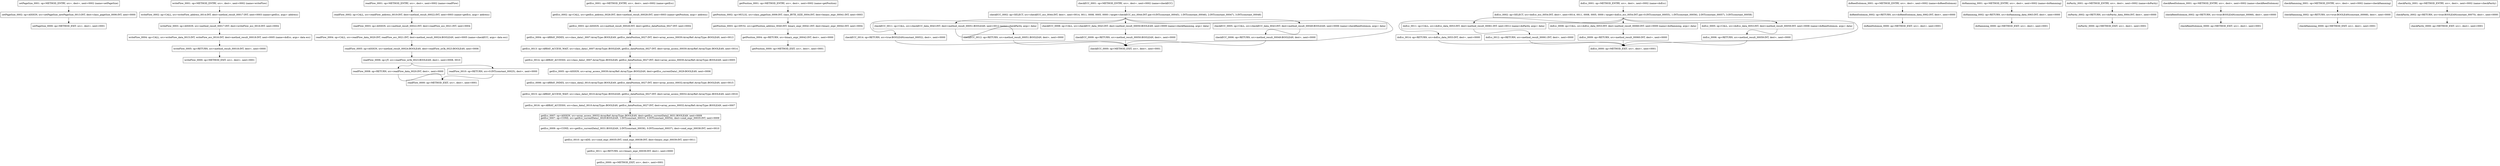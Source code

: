 digraph {
setPageSize_1 [shape = box, label ="setPageSize_0001: op=METHOD_ENTRY, src=, dest=, next=0002 (name=setPageSize)\l"];
setPageSize_1 -> setPageSize_2 [headport=n, tailport=s];
setPageSize_2 [shape = box, label ="setPageSize_0002: op=ASSIGN, src=setPageSize_newPageSize_0013:INT, dest=class_pageSize_0006:INT, next=0000\l"];
setPageSize_2 -> setPageSize_0 [headport=n, tailport=s];
setPageSize_0 [shape = box, label ="setPageSize_0000: op=METHOD_EXIT, src=, dest=, next=0001\l"];
writeFlow_1 [shape = box, label ="writeFlow_0001: op=METHOD_ENTRY, src=, dest=, next=0002 (name=writeFlow)\l"];
writeFlow_1 -> writeFlow_2 [headport=n, tailport=s];
writeFlow_2 [shape = box, label ="writeFlow_0002: op=CALL, src=writeFlow_address_0014:INT, dest=method_result_00017:INT, next=0003 (name=getEcc, args= address)\l"];
writeFlow_2 -> writeFlow_3 [headport=n, tailport=s];
writeFlow_3 [shape = box, label ="writeFlow_0003: op=ASSIGN, src=method_result_00017:INT, dest=writeFlow_ecc_0016:INT, next=0004\l"];
writeFlow_3 -> writeFlow_4 [headport=n, tailport=s];
writeFlow_4 [shape = box, label ="writeFlow_0004: op=CALL, src=writeFlow_data_0015:INT, writeFlow_ecc_0016:INT, dest=method_result_00018:INT, next=0005 (name=doEcc, args= data ecc)\l"];
writeFlow_4 -> writeFlow_5 [headport=n, tailport=s];
writeFlow_5 [shape = box, label ="writeFlow_0005: op=RETURN, src=method_result_00018:INT, dest=, next=0000\l"];
writeFlow_5 -> writeFlow_0 [headport=n, tailport=s];
writeFlow_0 [shape = box, label ="writeFlow_0000: op=METHOD_EXIT, src=, dest=, next=0001\l"];
readFlow_1 [shape = box, label ="readFlow_0001: op=METHOD_ENTRY, src=, dest=, next=0002 (name=readFlow)\l"];
readFlow_1 -> readFlow_2 [headport=n, tailport=s];
readFlow_2 [shape = box, label ="readFlow_0002: op=CALL, src=readFlow_address_0019:INT, dest=method_result_00022:INT, next=0003 (name=getEcc, args= address)\l"];
readFlow_2 -> readFlow_3 [headport=n, tailport=s];
readFlow_3 [shape = box, label ="readFlow_0003: op=ASSIGN, src=method_result_00022:INT, dest=readFlow_ecc_0021:INT, next=0004\l"];
readFlow_3 -> readFlow_4 [headport=n, tailport=s];
readFlow_4 [shape = box, label ="readFlow_0004: op=CALL, src=readFlow_data_0020:INT, readFlow_ecc_0021:INT, dest=method_result_00024:BOOLEAN, next=0005 (name=checkECC, args= data ecc)\l"];
readFlow_4 -> readFlow_5 [headport=n, tailport=s];
readFlow_5 [shape = box, label ="readFlow_0005: op=ASSIGN, src=method_result_00024:BOOLEAN, dest=readFlow_isOk_0023:BOOLEAN, next=0006\l"];
readFlow_5 -> readFlow_6 [headport=n, tailport=s];
readFlow_6 [shape = box, label ="readFlow_0006: op=JT, src=readFlow_isOk_0023:BOOLEAN, dest=, next=0008, 0010\l"];
readFlow_6 -> readFlow_8 [headport=n, tailport=s];
readFlow_6 -> readFlow_10 [headport=n, tailport=s];
readFlow_8 [shape = box, label ="readFlow_0008: op=RETURN, src=readFlow_data_0020:INT, dest=, next=0000\l"];
readFlow_8 -> readFlow_0 [headport=n, tailport=s];
readFlow_10 [shape = box, label ="readFlow_0010: op=RETURN, src=0:INT(constant_00025), dest=, next=0000\l"];
readFlow_10 -> readFlow_0 [headport=n, tailport=s];
readFlow_0 [shape = box, label ="readFlow_0000: op=METHOD_EXIT, src=, dest=, next=0001\l"];
getEcc_1 [shape = box, label ="getEcc_0001: op=METHOD_ENTRY, src=, dest=, next=0002 (name=getEcc)\l"];
getEcc_1 -> getEcc_2 [headport=n, tailport=s];
getEcc_2 [shape = box, label ="getEcc_0002: op=CALL, src=getEcc_address_0026:INT, dest=method_result_00028:INT, next=0003 (name=getPosition, args= address)\l"];
getEcc_2 -> getEcc_3 [headport=n, tailport=s];
getEcc_3 [shape = box, label ="getEcc_0003: op=ASSIGN, src=method_result_00028:INT, dest=getEcc_dataPosition_0027:INT, next=0004\l"];
getEcc_3 -> getEcc_4 [headport=n, tailport=s];
getEcc_4 [shape = box, label ="getEcc_0004: op=ARRAY_INDEX, src=class_data1_0007:ArrayType::BOOLEAN, getEcc_dataPosition_0027:INT, dest=array_access_00030:ArrayRef::ArrayType::BOOLEAN, next=0013\l"];
getEcc_4 -> getEcc_13 [headport=n, tailport=s];
getEcc_13 [shape = box, label ="getEcc_0013: op=ARRAY_ACCESS_WAIT, src=class_data1_0007:ArrayType::BOOLEAN, getEcc_dataPosition_0027:INT, dest=array_access_00030:ArrayRef::ArrayType::BOOLEAN, next=0014\l"];
getEcc_13 -> getEcc_14 [headport=n, tailport=s];
getEcc_14 [shape = box, label ="getEcc_0014: op=ARRAY_ACCESS0, src=class_data1_0007:ArrayType::BOOLEAN, getEcc_dataPosition_0027:INT, dest=array_access_00030:ArrayRef::ArrayType::BOOLEAN, next=0005\l"];
getEcc_14 -> getEcc_5 [headport=n, tailport=s];
getEcc_5 [shape = box, label ="getEcc_0005: op=ASSIGN, src=array_access_00030:ArrayRef::ArrayType::BOOLEAN, dest=getEcc_currentData1_0029:BOOLEAN, next=0006\l"];
getEcc_5 -> getEcc_6 [headport=n, tailport=s];
getEcc_6 [shape = box, label ="getEcc_0006: op=ARRAY_INDEX, src=class_data2_0010:ArrayType::BOOLEAN, getEcc_dataPosition_0027:INT, dest=array_access_00032:ArrayRef::ArrayType::BOOLEAN, next=0015\l"];
getEcc_6 -> getEcc_15 [headport=n, tailport=s];
getEcc_15 [shape = box, label ="getEcc_0015: op=ARRAY_ACCESS_WAIT, src=class_data2_0010:ArrayType::BOOLEAN, getEcc_dataPosition_0027:INT, dest=array_access_00032:ArrayRef::ArrayType::BOOLEAN, next=0016\l"];
getEcc_15 -> getEcc_16 [headport=n, tailport=s];
getEcc_16 [shape = box, label ="getEcc_0016: op=ARRAY_ACCESS0, src=class_data2_0010:ArrayType::BOOLEAN, getEcc_dataPosition_0027:INT, dest=array_access_00032:ArrayRef::ArrayType::BOOLEAN, next=0007\l"];
getEcc_16 -> getEcc_7 [headport=n, tailport=s];
getEcc_7 [shape = box, label ="getEcc_0007: op=ASSIGN, src=array_access_00032:ArrayRef::ArrayType::BOOLEAN, dest=getEcc_currentData2_0031:BOOLEAN, next=0009\lgetEcc_0007: op=COND, src=getEcc_currentData1_0029:BOOLEAN, 1:INT(constant_00033), 0:INT(constant_00034), dest=cond_expr_00035:INT, next=0009\l"];
getEcc_7 -> getEcc_9 [headport=n, tailport=s];
getEcc_9 [shape = box, label ="getEcc_0009: op=COND, src=getEcc_currentData2_0031:BOOLEAN, 2:INT(constant_00036), 0:INT(constant_00037), dest=cond_expr_00038:INT, next=0010\l"];
getEcc_9 -> getEcc_10 [headport=n, tailport=s];
getEcc_10 [shape = box, label ="getEcc_0010: op=ADD, src=cond_expr_00035:INT, cond_expr_00038:INT, dest=binary_expr_00039:INT, next=0011\l"];
getEcc_10 -> getEcc_11 [headport=n, tailport=s];
getEcc_11 [shape = box, label ="getEcc_0011: op=RETURN, src=binary_expr_00039:INT, dest=, next=0000\l"];
getEcc_11 -> getEcc_0 [headport=n, tailport=s];
getEcc_0 [shape = box, label ="getEcc_0000: op=METHOD_EXIT, src=, dest=, next=0001\l"];
getPosition_1 [shape = box, label ="getPosition_0001: op=METHOD_ENTRY, src=, dest=, next=0002 (name=getPosition)\l"];
getPosition_1 -> getPosition_2 [headport=n, tailport=s];
getPosition_2 [shape = box, label ="getPosition_0002: op=MUL32, src=class_pageSize_0006:INT, class_BYTE_SIZE_0004:INT, dest=binary_expr_00041:INT, next=0003\l"];
getPosition_2 -> getPosition_3 [headport=n, tailport=s];
getPosition_3 [shape = box, label ="getPosition_0003: op=DIV32, src=getPosition_address_0040:INT, binary_expr_00041:INT, dest=binary_expr_00042:INT, next=0004\l"];
getPosition_3 -> getPosition_4 [headport=n, tailport=s];
getPosition_4 [shape = box, label ="getPosition_0004: op=RETURN, src=binary_expr_00042:INT, dest=, next=0000\l"];
getPosition_4 -> getPosition_0 [headport=n, tailport=s];
getPosition_0 [shape = box, label ="getPosition_0000: op=METHOD_EXIT, src=, dest=, next=0001\l"];
checkECC_1 [shape = box, label ="checkECC_0001: op=METHOD_ENTRY, src=, dest=, next=0002 (name=checkECC)\l"];
checkECC_1 -> checkECC_2 [headport=n, tailport=s];
checkECC_2 [shape = box, label ="checkECC_0002: op=SELECT, src=checkECC_ecc_0044:INT, dest=, next=0014, 0011, 0008, 0005, 0000 ( target=checkECC_ecc_0044:INT pat=0:INT(constant_00045), 1:INT(constant_00046), 2:INT(constant_00047), 3:INT(constant_00048)\l"];
checkECC_2 -> checkECC_14 [headport=n, tailport=s];
checkECC_2 -> checkECC_11 [headport=n, tailport=s];
checkECC_2 -> checkECC_8 [headport=n, tailport=s];
checkECC_2 -> checkECC_5 [headport=n, tailport=s];
checkECC_2 -> checkECC_0 [headport=n, tailport=s];
checkECC_5 [shape = box, label ="checkECC_0005: op=CALL, src=checkECC_data_0043:INT, dest=method_result_00049:BOOLEAN, next=0006 (name=checkReedSolomon, args= data)\l"];
checkECC_5 -> checkECC_6 [headport=n, tailport=s];
checkECC_6 [shape = box, label ="checkECC_0006: op=RETURN, src=method_result_00049:BOOLEAN, dest=, next=0000\l"];
checkECC_6 -> checkECC_0 [headport=n, tailport=s];
checkECC_8 [shape = box, label ="checkECC_0008: op=CALL, src=checkECC_data_0043:INT, dest=method_result_00050:BOOLEAN, next=0009 (name=checkHamming, args= data)\l"];
checkECC_8 -> checkECC_9 [headport=n, tailport=s];
checkECC_9 [shape = box, label ="checkECC_0009: op=RETURN, src=method_result_00050:BOOLEAN, dest=, next=0000\l"];
checkECC_9 -> checkECC_0 [headport=n, tailport=s];
checkECC_11 [shape = box, label ="checkECC_0011: op=CALL, src=checkECC_data_0043:INT, dest=method_result_00051:BOOLEAN, next=0012 (name=checkParity, args= data)\l"];
checkECC_11 -> checkECC_12 [headport=n, tailport=s];
checkECC_12 [shape = box, label ="checkECC_0012: op=RETURN, src=method_result_00051:BOOLEAN, dest=, next=0000\l"];
checkECC_12 -> checkECC_0 [headport=n, tailport=s];
checkECC_14 [shape = box, label ="checkECC_0014: op=RETURN, src=true:BOOLEAN(constant_00052), dest=, next=0000\l"];
checkECC_14 -> checkECC_0 [headport=n, tailport=s];
checkECC_0 [shape = box, label ="checkECC_0000: op=METHOD_EXIT, src=, dest=, next=0001\l"];
doEcc_1 [shape = box, label ="doEcc_0001: op=METHOD_ENTRY, src=, dest=, next=0002 (name=doEcc)\l"];
doEcc_1 -> doEcc_2 [headport=n, tailport=s];
doEcc_2 [shape = box, label ="doEcc_0002: op=SELECT, src=doEcc_ecc_0054:INT, dest=, next=0014, 0011, 0008, 0005, 0000 ( target=doEcc_ecc_0054:INT pat=0:INT(constant_00055), 1:INT(constant_00056), 2:INT(constant_00057), 3:INT(constant_00058)\l"];
doEcc_2 -> doEcc_14 [headport=n, tailport=s];
doEcc_2 -> doEcc_11 [headport=n, tailport=s];
doEcc_2 -> doEcc_8 [headport=n, tailport=s];
doEcc_2 -> doEcc_5 [headport=n, tailport=s];
doEcc_2 -> doEcc_0 [headport=n, tailport=s];
doEcc_5 [shape = box, label ="doEcc_0005: op=CALL, src=doEcc_data_0053:INT, dest=method_result_00059:INT, next=0006 (name=doReedSolomon, args= data)\l"];
doEcc_5 -> doEcc_6 [headport=n, tailport=s];
doEcc_6 [shape = box, label ="doEcc_0006: op=RETURN, src=method_result_00059:INT, dest=, next=0000\l"];
doEcc_6 -> doEcc_0 [headport=n, tailport=s];
doEcc_8 [shape = box, label ="doEcc_0008: op=CALL, src=doEcc_data_0053:INT, dest=method_result_00060:INT, next=0009 (name=doHamming, args= data)\l"];
doEcc_8 -> doEcc_9 [headport=n, tailport=s];
doEcc_9 [shape = box, label ="doEcc_0009: op=RETURN, src=method_result_00060:INT, dest=, next=0000\l"];
doEcc_9 -> doEcc_0 [headport=n, tailport=s];
doEcc_11 [shape = box, label ="doEcc_0011: op=CALL, src=doEcc_data_0053:INT, dest=method_result_00061:INT, next=0012 (name=doParity, args= data)\l"];
doEcc_11 -> doEcc_12 [headport=n, tailport=s];
doEcc_12 [shape = box, label ="doEcc_0012: op=RETURN, src=method_result_00061:INT, dest=, next=0000\l"];
doEcc_12 -> doEcc_0 [headport=n, tailport=s];
doEcc_14 [shape = box, label ="doEcc_0014: op=RETURN, src=doEcc_data_0053:INT, dest=, next=0000\l"];
doEcc_14 -> doEcc_0 [headport=n, tailport=s];
doEcc_0 [shape = box, label ="doEcc_0000: op=METHOD_EXIT, src=, dest=, next=0001\l"];
doReedSolomon_1 [shape = box, label ="doReedSolomon_0001: op=METHOD_ENTRY, src=, dest=, next=0002 (name=doReedSolomon)\l"];
doReedSolomon_1 -> doReedSolomon_2 [headport=n, tailport=s];
doReedSolomon_2 [shape = box, label ="doReedSolomon_0002: op=RETURN, src=doReedSolomon_data_0062:INT, dest=, next=0000\l"];
doReedSolomon_2 -> doReedSolomon_0 [headport=n, tailport=s];
doReedSolomon_0 [shape = box, label ="doReedSolomon_0000: op=METHOD_EXIT, src=, dest=, next=0001\l"];
doHamming_1 [shape = box, label ="doHamming_0001: op=METHOD_ENTRY, src=, dest=, next=0002 (name=doHamming)\l"];
doHamming_1 -> doHamming_2 [headport=n, tailport=s];
doHamming_2 [shape = box, label ="doHamming_0002: op=RETURN, src=doHamming_data_0063:INT, dest=, next=0000\l"];
doHamming_2 -> doHamming_0 [headport=n, tailport=s];
doHamming_0 [shape = box, label ="doHamming_0000: op=METHOD_EXIT, src=, dest=, next=0001\l"];
doParity_1 [shape = box, label ="doParity_0001: op=METHOD_ENTRY, src=, dest=, next=0002 (name=doParity)\l"];
doParity_1 -> doParity_2 [headport=n, tailport=s];
doParity_2 [shape = box, label ="doParity_0002: op=RETURN, src=doParity_data_0064:INT, dest=, next=0000\l"];
doParity_2 -> doParity_0 [headport=n, tailport=s];
doParity_0 [shape = box, label ="doParity_0000: op=METHOD_EXIT, src=, dest=, next=0001\l"];
checkReedSolomon_1 [shape = box, label ="checkReedSolomon_0001: op=METHOD_ENTRY, src=, dest=, next=0002 (name=checkReedSolomon)\l"];
checkReedSolomon_1 -> checkReedSolomon_2 [headport=n, tailport=s];
checkReedSolomon_2 [shape = box, label ="checkReedSolomon_0002: op=RETURN, src=true:BOOLEAN(constant_00066), dest=, next=0000\l"];
checkReedSolomon_2 -> checkReedSolomon_0 [headport=n, tailport=s];
checkReedSolomon_0 [shape = box, label ="checkReedSolomon_0000: op=METHOD_EXIT, src=, dest=, next=0001\l"];
checkHamming_1 [shape = box, label ="checkHamming_0001: op=METHOD_ENTRY, src=, dest=, next=0002 (name=checkHamming)\l"];
checkHamming_1 -> checkHamming_2 [headport=n, tailport=s];
checkHamming_2 [shape = box, label ="checkHamming_0002: op=RETURN, src=true:BOOLEAN(constant_00068), dest=, next=0000\l"];
checkHamming_2 -> checkHamming_0 [headport=n, tailport=s];
checkHamming_0 [shape = box, label ="checkHamming_0000: op=METHOD_EXIT, src=, dest=, next=0001\l"];
checkParity_1 [shape = box, label ="checkParity_0001: op=METHOD_ENTRY, src=, dest=, next=0002 (name=checkParity)\l"];
checkParity_1 -> checkParity_2 [headport=n, tailport=s];
checkParity_2 [shape = box, label ="checkParity_0002: op=RETURN, src=true:BOOLEAN(constant_00070), dest=, next=0000\l"];
checkParity_2 -> checkParity_0 [headport=n, tailport=s];
checkParity_0 [shape = box, label ="checkParity_0000: op=METHOD_EXIT, src=, dest=, next=0001\l"];
}
